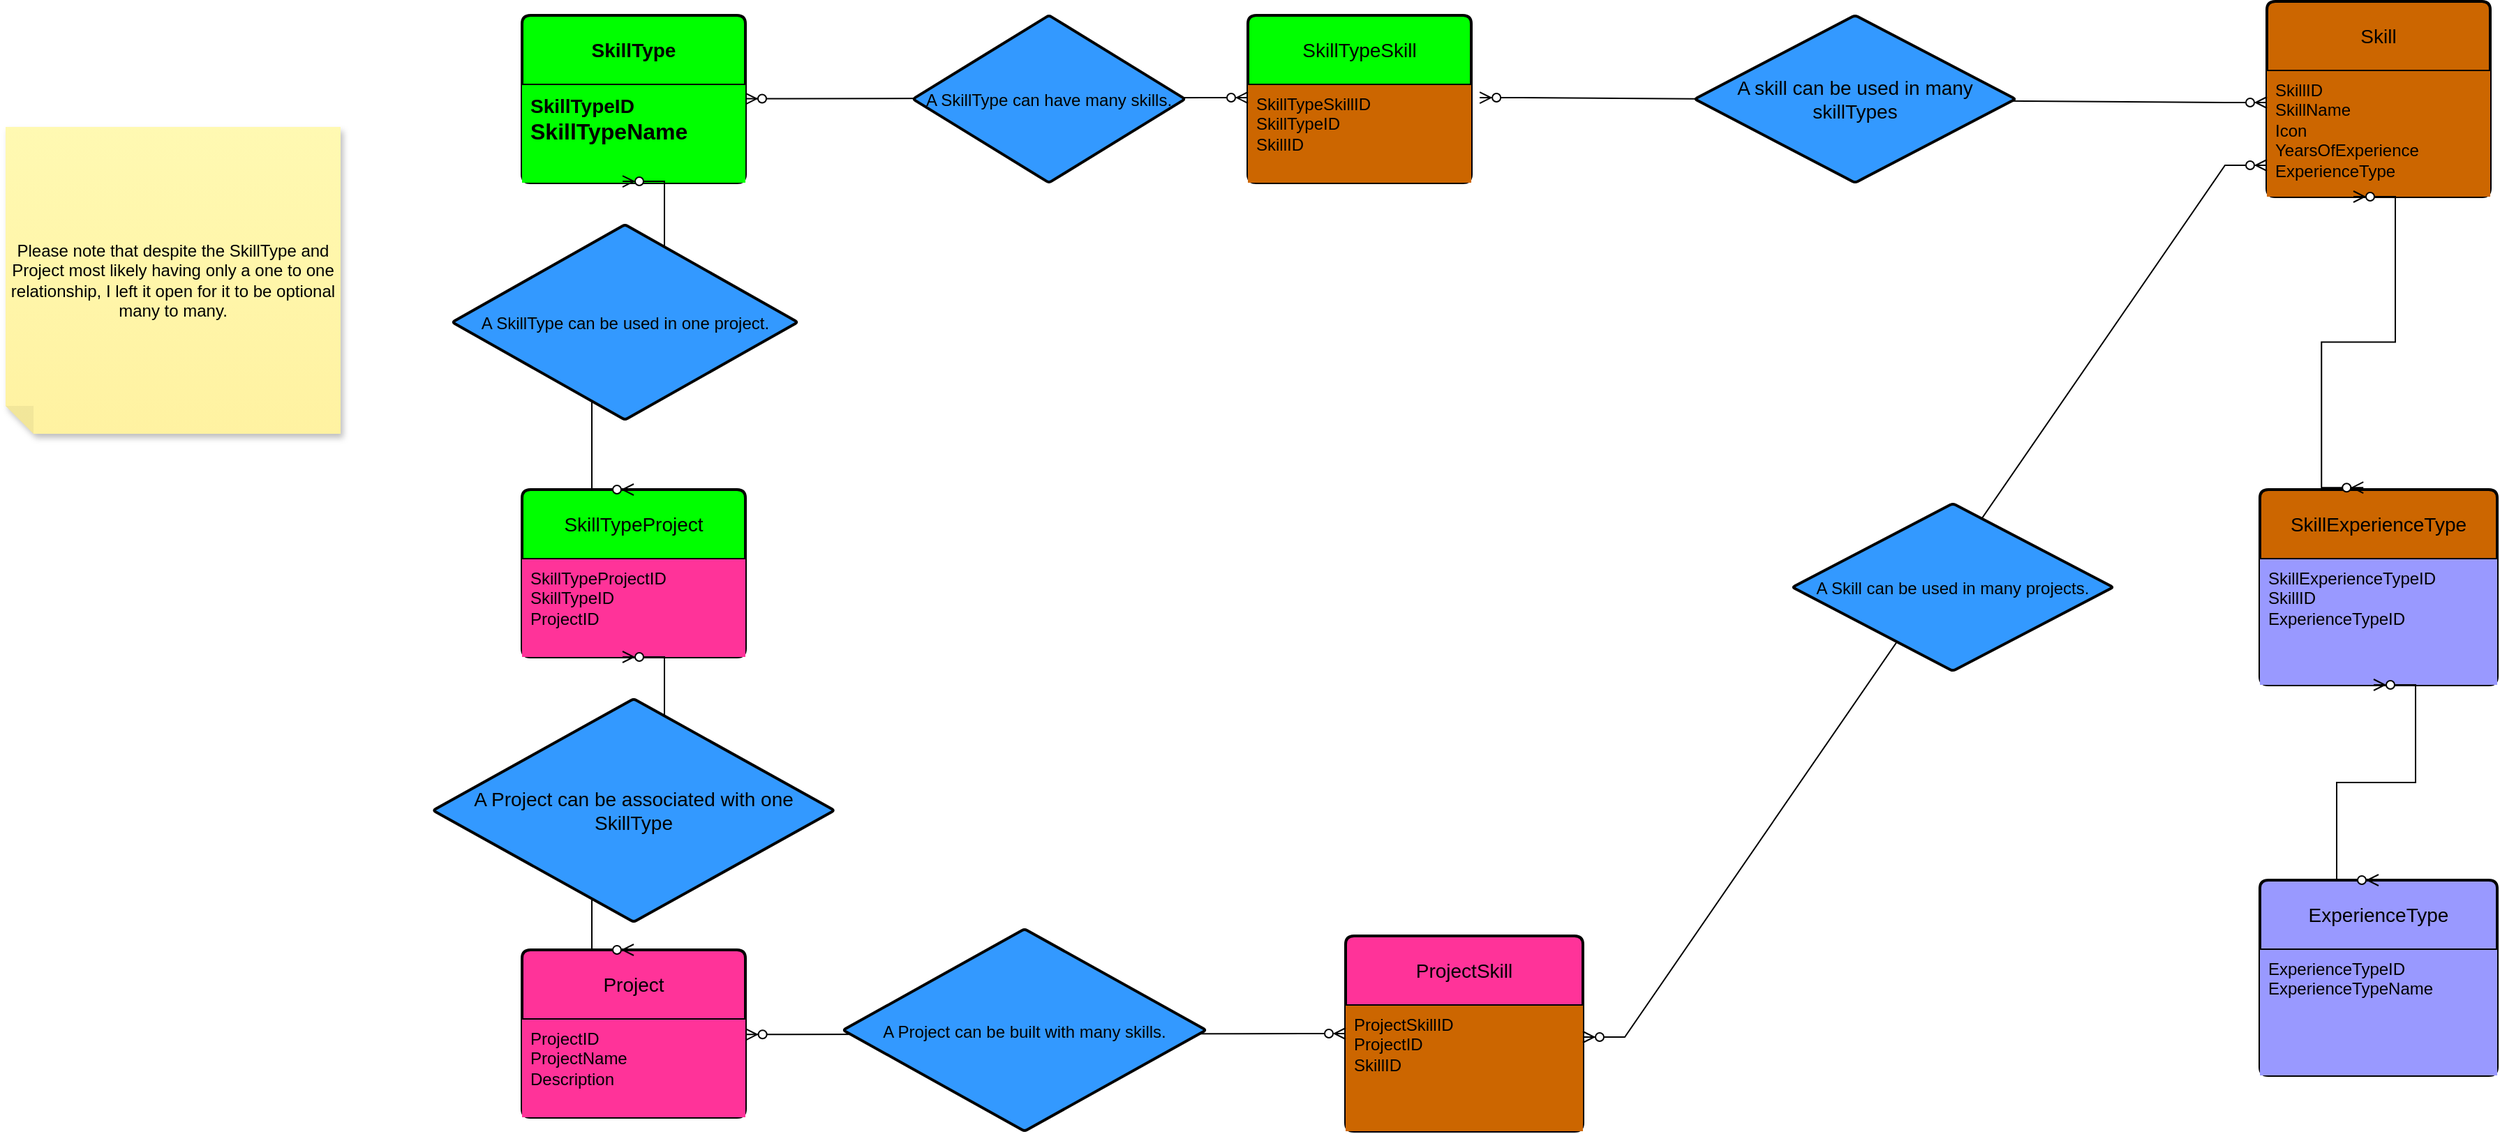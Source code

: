<mxfile version="24.9.0">
  <diagram id="R2lEEEUBdFMjLlhIrx00" name="Page-1">
    <mxGraphModel dx="2272" dy="868" grid="1" gridSize="10" guides="1" tooltips="1" connect="1" arrows="1" fold="1" page="1" pageScale="1" pageWidth="850" pageHeight="1100" math="0" shadow="0" extFonts="Permanent Marker^https://fonts.googleapis.com/css?family=Permanent+Marker">
      <root>
        <mxCell id="0" />
        <mxCell id="1" parent="0" />
        <mxCell id="2te_wfa_4X3YV4hR2Sw0-1" value="Skill" style="swimlane;childLayout=stackLayout;horizontal=1;startSize=50;horizontalStack=0;rounded=1;fontSize=14;fontStyle=0;strokeWidth=2;resizeParent=0;resizeLast=1;shadow=0;dashed=0;align=center;arcSize=4;whiteSpace=wrap;html=1;fillColor=#CC6600;" parent="1" vertex="1">
          <mxGeometry x="1260" y="50" width="160" height="140" as="geometry" />
        </mxCell>
        <mxCell id="2te_wfa_4X3YV4hR2Sw0-2" value="SkillID&lt;div&gt;SkillName&lt;/div&gt;&lt;div&gt;Icon&lt;/div&gt;&lt;div&gt;YearsOfExperience&lt;/div&gt;&lt;div&gt;ExperienceType&lt;/div&gt;" style="align=left;strokeColor=none;fillColor=#CC6600;spacingLeft=4;fontSize=12;verticalAlign=top;resizable=0;rotatable=0;part=1;html=1;" parent="2te_wfa_4X3YV4hR2Sw0-1" vertex="1">
          <mxGeometry y="50" width="160" height="90" as="geometry" />
        </mxCell>
        <mxCell id="2te_wfa_4X3YV4hR2Sw0-3" value="ProjectSkill" style="swimlane;childLayout=stackLayout;horizontal=1;startSize=50;horizontalStack=0;rounded=1;fontSize=14;fontStyle=0;strokeWidth=2;resizeParent=0;resizeLast=1;shadow=0;dashed=0;align=center;arcSize=4;whiteSpace=wrap;html=1;fillColor=#FF3399;" parent="1" vertex="1">
          <mxGeometry x="600" y="720" width="170" height="140" as="geometry" />
        </mxCell>
        <mxCell id="2te_wfa_4X3YV4hR2Sw0-4" value="ProjectSkillID&lt;div&gt;ProjectID&lt;/div&gt;&lt;div&gt;SkillID&lt;/div&gt;" style="align=left;strokeColor=none;fillColor=#CC6600;spacingLeft=4;fontSize=12;verticalAlign=top;resizable=1;rotatable=0;part=1;html=1;" parent="2te_wfa_4X3YV4hR2Sw0-3" vertex="1">
          <mxGeometry y="50" width="170" height="90" as="geometry" />
        </mxCell>
        <mxCell id="2te_wfa_4X3YV4hR2Sw0-5" value="" style="edgeStyle=entityRelationEdgeStyle;fontSize=12;html=1;endArrow=ERzeroToMany;endFill=1;startArrow=ERzeroToMany;rounded=0;entryX=0;entryY=0.25;entryDx=0;entryDy=0;exitX=1.038;exitY=0.129;exitDx=0;exitDy=0;exitPerimeter=0;" parent="1" source="2te_wfa_4X3YV4hR2Sw0-15" target="2te_wfa_4X3YV4hR2Sw0-2" edge="1">
          <mxGeometry width="100" height="100" relative="1" as="geometry">
            <mxPoint x="850" y="123" as="sourcePoint" />
            <mxPoint x="230" y="590" as="targetPoint" />
            <Array as="points">
              <mxPoint x="60" y="530" />
            </Array>
          </mxGeometry>
        </mxCell>
        <mxCell id="2te_wfa_4X3YV4hR2Sw0-10" value="Project" style="swimlane;childLayout=stackLayout;horizontal=1;startSize=50;horizontalStack=0;rounded=1;fontSize=14;fontStyle=0;strokeWidth=2;resizeParent=0;resizeLast=1;shadow=0;dashed=0;align=center;arcSize=4;whiteSpace=wrap;html=1;fillColor=#FF3399;" parent="1" vertex="1">
          <mxGeometry x="10" y="730" width="160" height="120" as="geometry" />
        </mxCell>
        <mxCell id="2te_wfa_4X3YV4hR2Sw0-11" value="ProjectID&lt;div&gt;ProjectName&lt;/div&gt;&lt;div&gt;Description&lt;/div&gt;&lt;div&gt;&lt;br&gt;&lt;/div&gt;" style="align=left;strokeColor=none;fillColor=#FF3399;spacingLeft=4;fontSize=12;verticalAlign=top;resizable=0;rotatable=0;part=1;html=1;" parent="2te_wfa_4X3YV4hR2Sw0-10" vertex="1">
          <mxGeometry y="50" width="160" height="70" as="geometry" />
        </mxCell>
        <mxCell id="2te_wfa_4X3YV4hR2Sw0-14" value="SkillTypeSkill" style="swimlane;childLayout=stackLayout;horizontal=1;startSize=50;horizontalStack=0;rounded=1;fontSize=14;fontStyle=0;strokeWidth=2;resizeParent=0;resizeLast=1;shadow=0;dashed=0;align=center;arcSize=4;whiteSpace=wrap;html=1;fillColor=#00FF00;" parent="1" vertex="1">
          <mxGeometry x="530" y="60" width="160" height="120" as="geometry" />
        </mxCell>
        <mxCell id="2te_wfa_4X3YV4hR2Sw0-15" value="SkillTypeSkillID&lt;div&gt;SkillTypeID&lt;/div&gt;&lt;div&gt;SkillID&lt;/div&gt;" style="align=left;strokeColor=none;fillColor=#CC6600;spacingLeft=4;fontSize=12;verticalAlign=top;resizable=0;rotatable=0;part=1;html=1;" parent="2te_wfa_4X3YV4hR2Sw0-14" vertex="1">
          <mxGeometry y="50" width="160" height="70" as="geometry" />
        </mxCell>
        <mxCell id="2te_wfa_4X3YV4hR2Sw0-19" value="" style="edgeStyle=entityRelationEdgeStyle;fontSize=12;html=1;endArrow=ERzeroToMany;endFill=1;startArrow=ERzeroToMany;rounded=0;" parent="1" edge="1">
          <mxGeometry width="100" height="100" relative="1" as="geometry">
            <mxPoint x="170" y="119.76" as="sourcePoint" />
            <mxPoint x="530" y="119" as="targetPoint" />
            <Array as="points">
              <mxPoint x="-555" y="508.76" />
            </Array>
          </mxGeometry>
        </mxCell>
        <mxCell id="2te_wfa_4X3YV4hR2Sw0-20" value="&lt;b&gt;&lt;font style=&quot;font-size: 14px;&quot;&gt;SkillType&lt;/font&gt;&lt;/b&gt;" style="swimlane;childLayout=stackLayout;horizontal=1;startSize=50;horizontalStack=0;rounded=1;fontSize=14;fontStyle=0;strokeWidth=2;resizeParent=0;resizeLast=1;shadow=0;dashed=0;align=center;arcSize=4;whiteSpace=wrap;html=1;fillColor=#00FF00;" parent="1" vertex="1">
          <mxGeometry x="10" y="60" width="160" height="120" as="geometry" />
        </mxCell>
        <mxCell id="2te_wfa_4X3YV4hR2Sw0-21" value="&lt;b&gt;&lt;font style=&quot;font-size: 14px;&quot;&gt;SkillTypeID&lt;/font&gt;&lt;/b&gt;&lt;div&gt;&lt;b&gt;&lt;font size=&quot;3&quot;&gt;SkillTypeName&lt;/font&gt;&lt;/b&gt;&lt;/div&gt;" style="align=left;strokeColor=none;fillColor=#00FF00;spacingLeft=4;fontSize=12;verticalAlign=top;resizable=0;rotatable=0;part=1;html=1;" parent="2te_wfa_4X3YV4hR2Sw0-20" vertex="1">
          <mxGeometry y="50" width="160" height="70" as="geometry" />
        </mxCell>
        <mxCell id="2te_wfa_4X3YV4hR2Sw0-34" value="" style="edgeStyle=entityRelationEdgeStyle;fontSize=12;html=1;endArrow=ERzeroToMany;endFill=1;startArrow=ERzeroToMany;rounded=0;exitX=1.002;exitY=0.152;exitDx=0;exitDy=0;exitPerimeter=0;" parent="1" source="2te_wfa_4X3YV4hR2Sw0-11" edge="1">
          <mxGeometry width="100" height="100" relative="1" as="geometry">
            <mxPoint x="190" y="789.47" as="sourcePoint" />
            <mxPoint x="600" y="790" as="targetPoint" />
            <Array as="points">
              <mxPoint x="-535" y="1178.47" />
            </Array>
          </mxGeometry>
        </mxCell>
        <mxCell id="2te_wfa_4X3YV4hR2Sw0-33" value="&lt;font style=&quot;font-size: 12px;&quot;&gt;A SkillType can have many skills.&lt;/font&gt;" style="rhombus;whiteSpace=wrap;html=1;fontSize=14;fontStyle=0;startSize=50;rounded=1;strokeWidth=2;shadow=0;dashed=0;arcSize=4;fillColor=#3399FF;" parent="1" vertex="1">
          <mxGeometry x="290" y="60" width="195" height="120" as="geometry" />
        </mxCell>
        <mxCell id="2te_wfa_4X3YV4hR2Sw0-35" value="SkillTypeProject" style="swimlane;childLayout=stackLayout;horizontal=1;startSize=50;horizontalStack=0;rounded=1;fontSize=14;fontStyle=0;strokeWidth=2;resizeParent=0;resizeLast=1;shadow=0;dashed=0;align=center;arcSize=4;whiteSpace=wrap;html=1;fillColor=#00FF00;" parent="1" vertex="1">
          <mxGeometry x="10" y="400" width="160" height="120" as="geometry" />
        </mxCell>
        <mxCell id="2te_wfa_4X3YV4hR2Sw0-36" value="SkillTypeProjectID&lt;div&gt;SkillTypeID&lt;/div&gt;&lt;div&gt;ProjectID&lt;/div&gt;" style="align=left;strokeColor=none;fillColor=#FF3399;spacingLeft=4;fontSize=12;verticalAlign=top;resizable=0;rotatable=0;part=1;html=1;" parent="2te_wfa_4X3YV4hR2Sw0-35" vertex="1">
          <mxGeometry y="50" width="160" height="70" as="geometry" />
        </mxCell>
        <mxCell id="2te_wfa_4X3YV4hR2Sw0-38" value="" style="edgeStyle=entityRelationEdgeStyle;fontSize=12;html=1;endArrow=ERzeroToMany;endFill=1;startArrow=ERzeroToMany;rounded=0;entryX=0;entryY=0.75;entryDx=0;entryDy=0;exitX=1;exitY=0.25;exitDx=0;exitDy=0;" parent="1" source="2te_wfa_4X3YV4hR2Sw0-4" target="2te_wfa_4X3YV4hR2Sw0-2" edge="1">
          <mxGeometry width="100" height="100" relative="1" as="geometry">
            <mxPoint x="828" y="801" as="sourcePoint" />
            <mxPoint x="1130" y="700" as="targetPoint" />
            <Array as="points">
              <mxPoint x="780" y="790" />
              <mxPoint x="1120" y="640" />
            </Array>
          </mxGeometry>
        </mxCell>
        <mxCell id="2te_wfa_4X3YV4hR2Sw0-30" value="A skill can be used in many skillTypes" style="rhombus;whiteSpace=wrap;html=1;fontSize=14;fontStyle=0;startSize=50;rounded=1;strokeWidth=2;shadow=0;dashed=0;arcSize=4;resize=1;fillColor=#3399FF;" parent="1" vertex="1">
          <mxGeometry x="850" y="60" width="230" height="120" as="geometry" />
        </mxCell>
        <mxCell id="2te_wfa_4X3YV4hR2Sw0-8" value="&lt;font style=&quot;font-size: 12px;&quot;&gt;A Project can be built with many skills.&lt;/font&gt;" style="rhombus;whiteSpace=wrap;html=1;fontSize=14;fontStyle=0;startSize=50;rounded=1;strokeWidth=2;shadow=0;dashed=0;arcSize=4;fillColor=#3399FF;" parent="1" vertex="1">
          <mxGeometry x="240" y="715" width="260" height="145" as="geometry" />
        </mxCell>
        <mxCell id="2te_wfa_4X3YV4hR2Sw0-6" value="&lt;font style=&quot;font-size: 12px;&quot;&gt;A Skill can be used in many projects.&lt;/font&gt;" style="rhombus;whiteSpace=wrap;html=1;fontSize=14;fontStyle=0;startSize=50;rounded=1;strokeWidth=2;shadow=0;dashed=0;arcSize=4;resize=1;fillColor=#3399FF;" parent="1" vertex="1">
          <mxGeometry x="920" y="410" width="230" height="120" as="geometry" />
        </mxCell>
        <mxCell id="2te_wfa_4X3YV4hR2Sw0-44" value="" style="edgeStyle=entityRelationEdgeStyle;fontSize=12;html=1;endArrow=ERzeroToMany;endFill=1;startArrow=ERzeroToMany;rounded=0;exitX=0.45;exitY=0.986;exitDx=0;exitDy=0;exitPerimeter=0;entryX=0.5;entryY=0;entryDx=0;entryDy=0;" parent="1" source="2te_wfa_4X3YV4hR2Sw0-21" target="2te_wfa_4X3YV4hR2Sw0-35" edge="1">
          <mxGeometry width="100" height="100" relative="1" as="geometry">
            <mxPoint x="290" y="370.76" as="sourcePoint" />
            <mxPoint x="650" y="370" as="targetPoint" />
            <Array as="points">
              <mxPoint x="-435" y="759.76" />
            </Array>
          </mxGeometry>
        </mxCell>
        <mxCell id="2te_wfa_4X3YV4hR2Sw0-41" value="&lt;font style=&quot;font-size: 12px;&quot;&gt;A SkillType can be used in one project.&lt;/font&gt;" style="rhombus;whiteSpace=wrap;html=1;fontSize=14;fontStyle=0;startSize=50;rounded=1;strokeWidth=2;shadow=0;dashed=0;arcSize=4;fillColor=#3399FF;" parent="1" vertex="1">
          <mxGeometry x="-40" y="210" width="247.5" height="140" as="geometry" />
        </mxCell>
        <mxCell id="2te_wfa_4X3YV4hR2Sw0-45" value="" style="edgeStyle=entityRelationEdgeStyle;fontSize=12;html=1;endArrow=ERzeroToMany;endFill=1;startArrow=ERzeroToMany;rounded=0;exitX=0.45;exitY=0.986;exitDx=0;exitDy=0;exitPerimeter=0;" parent="1" edge="1">
          <mxGeometry width="100" height="100" relative="1" as="geometry">
            <mxPoint x="82" y="520" as="sourcePoint" />
            <mxPoint x="90" y="730" as="targetPoint" />
            <Array as="points">
              <mxPoint x="-435" y="1100.76" />
            </Array>
          </mxGeometry>
        </mxCell>
        <mxCell id="2te_wfa_4X3YV4hR2Sw0-42" value="A Project can be associated with one SkillType" style="rhombus;whiteSpace=wrap;html=1;fontSize=14;fontStyle=0;startSize=50;rounded=1;strokeWidth=2;shadow=0;dashed=0;arcSize=4;fillColor=#3399FF;" parent="1" vertex="1">
          <mxGeometry x="-53.75" y="550" width="287.5" height="160" as="geometry" />
        </mxCell>
        <mxCell id="2te_wfa_4X3YV4hR2Sw0-48" value="Please note that despite the SkillType and Project most likely having only a one to one relationship, I left it open for it to be optional many to many." style="shape=note;whiteSpace=wrap;html=1;backgroundOutline=1;fontColor=#000000;darkOpacity=0.05;fillColor=#FFF9B2;strokeColor=none;fillStyle=solid;direction=west;gradientDirection=north;gradientColor=#FFF2A1;shadow=1;size=20;pointerEvents=1;" parent="1" vertex="1">
          <mxGeometry x="-360" y="140" width="240" height="220" as="geometry" />
        </mxCell>
        <mxCell id="E1TpHn2PlvXWTSZgjYdX-1" value="SkillExperienceType" style="swimlane;childLayout=stackLayout;horizontal=1;startSize=50;horizontalStack=0;rounded=1;fontSize=14;fontStyle=0;strokeWidth=2;resizeParent=0;resizeLast=1;shadow=0;dashed=0;align=center;arcSize=4;whiteSpace=wrap;html=1;fillColor=#CC6600;" vertex="1" parent="1">
          <mxGeometry x="1255" y="400" width="170" height="140" as="geometry" />
        </mxCell>
        <mxCell id="E1TpHn2PlvXWTSZgjYdX-2" value="SkillExperienceTypeID&lt;div&gt;SkillID&lt;/div&gt;&lt;div&gt;ExperienceTypeID&lt;br&gt;&lt;div&gt;&lt;br&gt;&lt;/div&gt;&lt;/div&gt;" style="align=left;strokeColor=none;fillColor=#9999FF;spacingLeft=4;fontSize=12;verticalAlign=top;resizable=1;rotatable=0;part=1;html=1;" vertex="1" parent="E1TpHn2PlvXWTSZgjYdX-1">
          <mxGeometry y="50" width="170" height="90" as="geometry" />
        </mxCell>
        <mxCell id="E1TpHn2PlvXWTSZgjYdX-5" value="ExperienceType" style="swimlane;childLayout=stackLayout;horizontal=1;startSize=50;horizontalStack=0;rounded=1;fontSize=14;fontStyle=0;strokeWidth=2;resizeParent=0;resizeLast=1;shadow=0;dashed=0;align=center;arcSize=4;whiteSpace=wrap;html=1;fillColor=#9999FF;" vertex="1" parent="1">
          <mxGeometry x="1255" y="680" width="170" height="140" as="geometry" />
        </mxCell>
        <mxCell id="E1TpHn2PlvXWTSZgjYdX-6" value="&lt;div&gt;&lt;div&gt;ExperienceTypeID&lt;/div&gt;&lt;/div&gt;&lt;div&gt;ExperienceTypeName&lt;/div&gt;" style="align=left;strokeColor=none;fillColor=#9999FF;spacingLeft=4;fontSize=12;verticalAlign=top;resizable=1;rotatable=0;part=1;html=1;" vertex="1" parent="E1TpHn2PlvXWTSZgjYdX-5">
          <mxGeometry y="50" width="170" height="90" as="geometry" />
        </mxCell>
        <mxCell id="E1TpHn2PlvXWTSZgjYdX-7" value="" style="edgeStyle=entityRelationEdgeStyle;fontSize=12;html=1;endArrow=ERzeroToMany;endFill=1;startArrow=ERzeroToMany;rounded=0;exitX=0.45;exitY=0.986;exitDx=0;exitDy=0;exitPerimeter=0;entryX=0.436;entryY=-0.01;entryDx=0;entryDy=0;entryPerimeter=0;" edge="1" parent="1" target="E1TpHn2PlvXWTSZgjYdX-1">
          <mxGeometry width="100" height="100" relative="1" as="geometry">
            <mxPoint x="1322" y="190" as="sourcePoint" />
            <mxPoint x="1330" y="411" as="targetPoint" />
            <Array as="points">
              <mxPoint x="805" y="770.76" />
              <mxPoint x="1330" y="340" />
              <mxPoint x="1370" y="340" />
            </Array>
          </mxGeometry>
        </mxCell>
        <mxCell id="E1TpHn2PlvXWTSZgjYdX-8" value="" style="edgeStyle=entityRelationEdgeStyle;fontSize=12;html=1;endArrow=ERzeroToMany;endFill=1;startArrow=ERzeroToMany;rounded=0;exitX=0.45;exitY=0.986;exitDx=0;exitDy=0;exitPerimeter=0;entryX=0.5;entryY=0;entryDx=0;entryDy=0;" edge="1" parent="1" target="E1TpHn2PlvXWTSZgjYdX-5">
          <mxGeometry width="100" height="100" relative="1" as="geometry">
            <mxPoint x="1336.5" y="540" as="sourcePoint" />
            <mxPoint x="1343.5" y="749" as="targetPoint" />
            <Array as="points">
              <mxPoint x="819.5" y="1120.76" />
              <mxPoint x="1344.5" y="690" />
              <mxPoint x="1384.5" y="690" />
            </Array>
          </mxGeometry>
        </mxCell>
      </root>
    </mxGraphModel>
  </diagram>
</mxfile>
